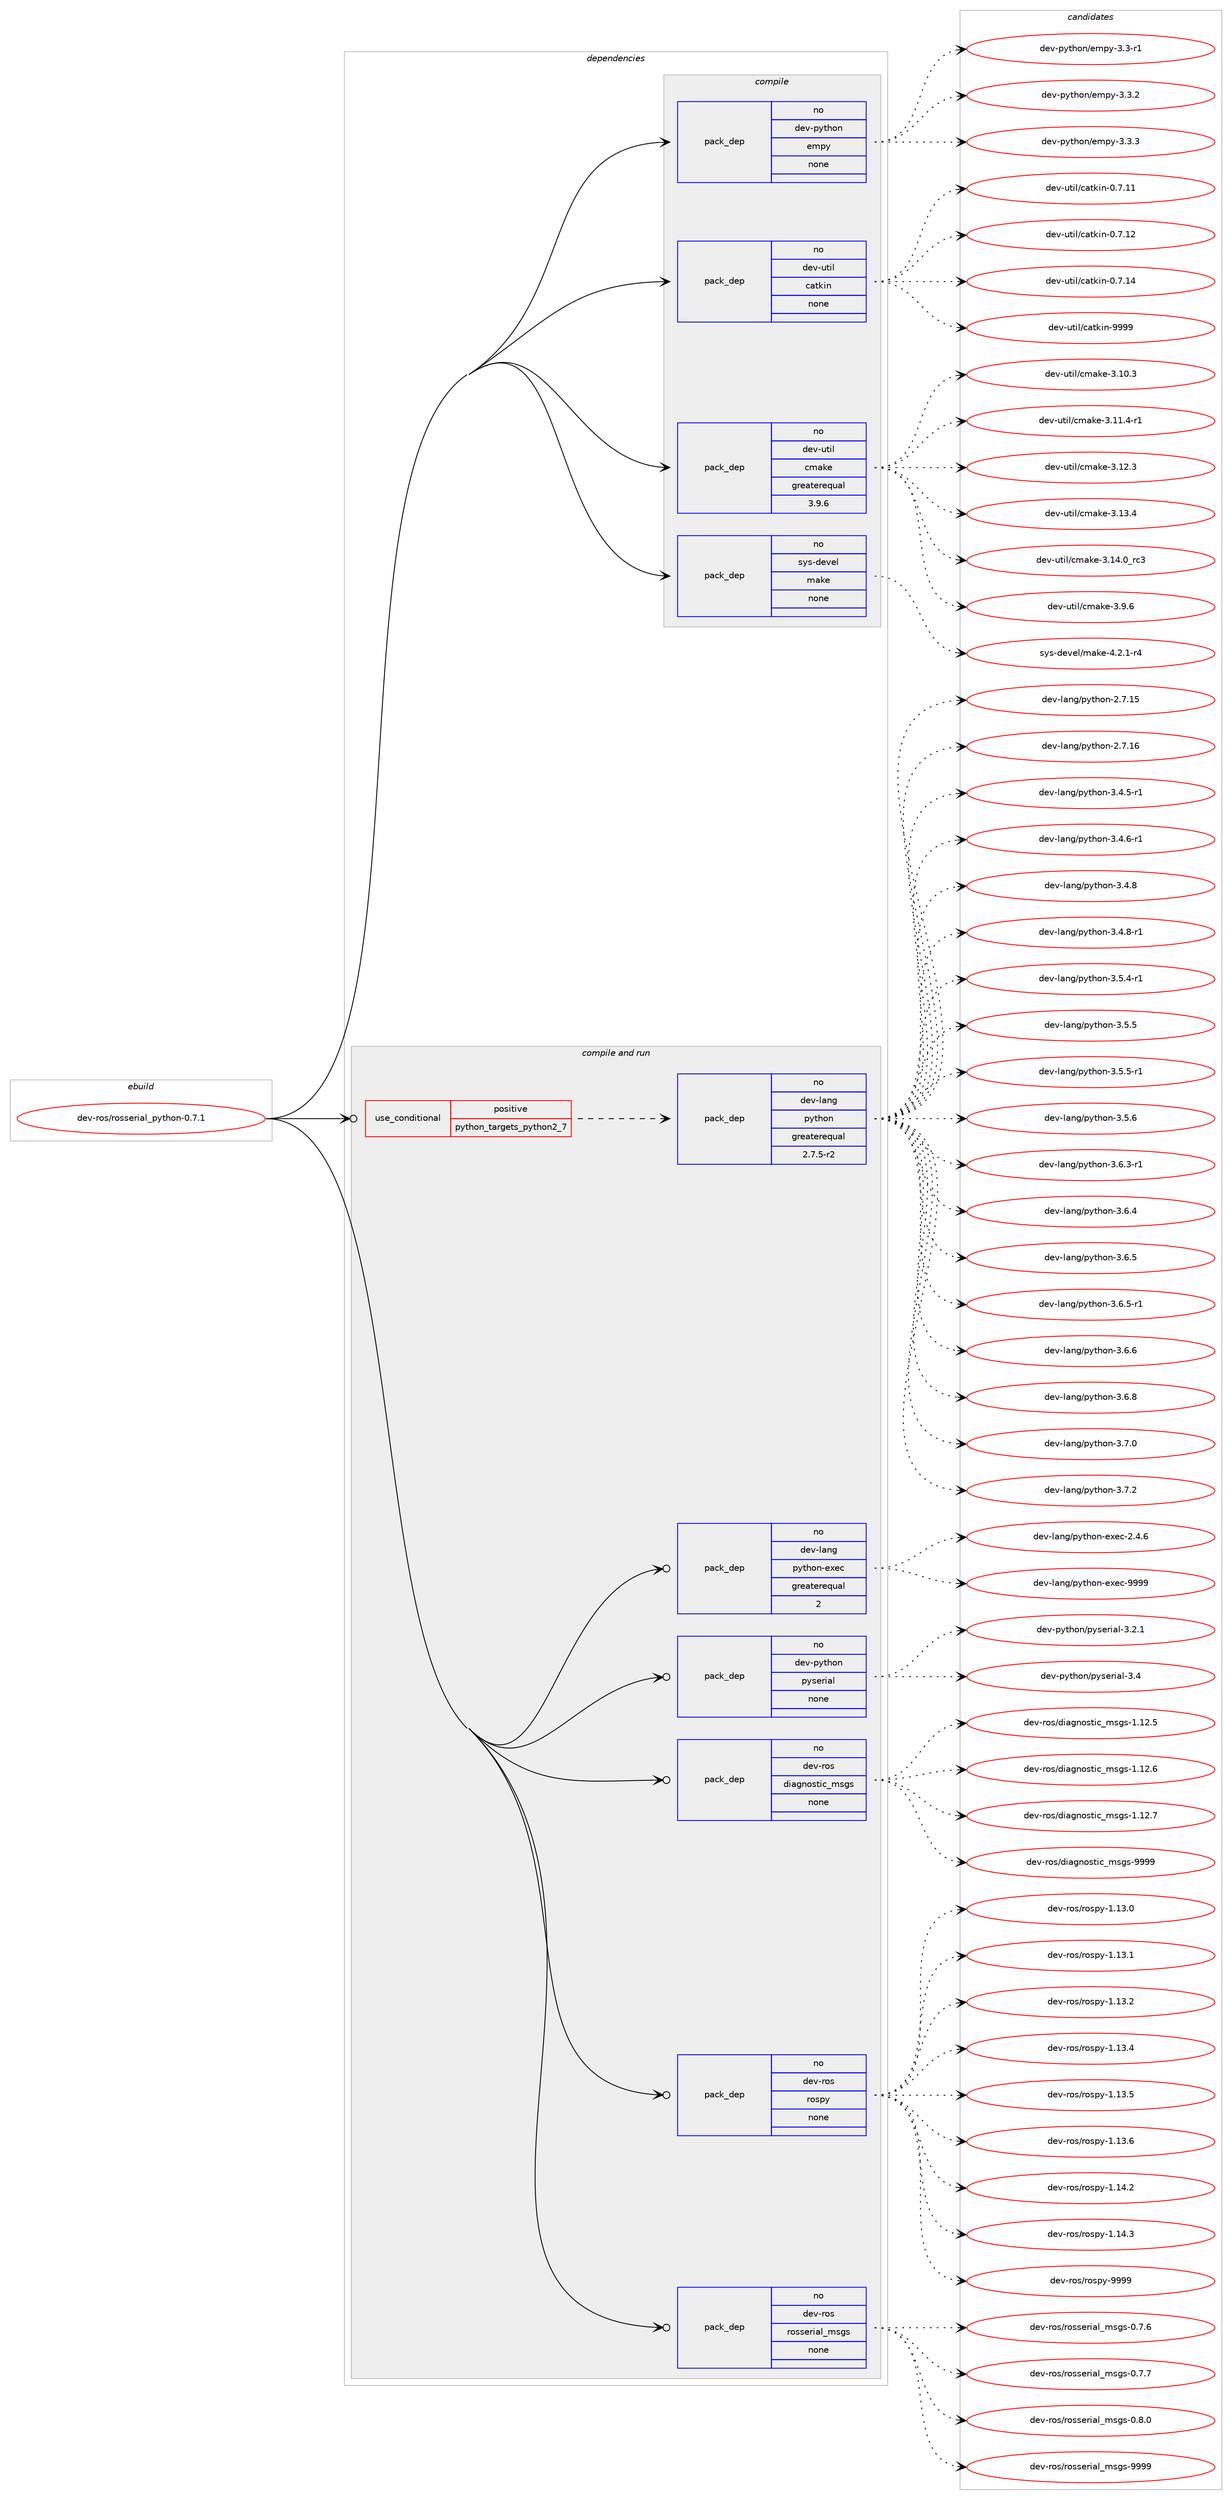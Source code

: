 digraph prolog {

# *************
# Graph options
# *************

newrank=true;
concentrate=true;
compound=true;
graph [rankdir=LR,fontname=Helvetica,fontsize=10,ranksep=1.5];#, ranksep=2.5, nodesep=0.2];
edge  [arrowhead=vee];
node  [fontname=Helvetica,fontsize=10];

# **********
# The ebuild
# **********

subgraph cluster_leftcol {
color=gray;
rank=same;
label=<<i>ebuild</i>>;
id [label="dev-ros/rosserial_python-0.7.1", color=red, width=4, href="../dev-ros/rosserial_python-0.7.1.svg"];
}

# ****************
# The dependencies
# ****************

subgraph cluster_midcol {
color=gray;
label=<<i>dependencies</i>>;
subgraph cluster_compile {
fillcolor="#eeeeee";
style=filled;
label=<<i>compile</i>>;
subgraph pack1053827 {
dependency1467491 [label=<<TABLE BORDER="0" CELLBORDER="1" CELLSPACING="0" CELLPADDING="4" WIDTH="220"><TR><TD ROWSPAN="6" CELLPADDING="30">pack_dep</TD></TR><TR><TD WIDTH="110">no</TD></TR><TR><TD>dev-python</TD></TR><TR><TD>empy</TD></TR><TR><TD>none</TD></TR><TR><TD></TD></TR></TABLE>>, shape=none, color=blue];
}
id:e -> dependency1467491:w [weight=20,style="solid",arrowhead="vee"];
subgraph pack1053828 {
dependency1467492 [label=<<TABLE BORDER="0" CELLBORDER="1" CELLSPACING="0" CELLPADDING="4" WIDTH="220"><TR><TD ROWSPAN="6" CELLPADDING="30">pack_dep</TD></TR><TR><TD WIDTH="110">no</TD></TR><TR><TD>dev-util</TD></TR><TR><TD>catkin</TD></TR><TR><TD>none</TD></TR><TR><TD></TD></TR></TABLE>>, shape=none, color=blue];
}
id:e -> dependency1467492:w [weight=20,style="solid",arrowhead="vee"];
subgraph pack1053829 {
dependency1467493 [label=<<TABLE BORDER="0" CELLBORDER="1" CELLSPACING="0" CELLPADDING="4" WIDTH="220"><TR><TD ROWSPAN="6" CELLPADDING="30">pack_dep</TD></TR><TR><TD WIDTH="110">no</TD></TR><TR><TD>dev-util</TD></TR><TR><TD>cmake</TD></TR><TR><TD>greaterequal</TD></TR><TR><TD>3.9.6</TD></TR></TABLE>>, shape=none, color=blue];
}
id:e -> dependency1467493:w [weight=20,style="solid",arrowhead="vee"];
subgraph pack1053830 {
dependency1467494 [label=<<TABLE BORDER="0" CELLBORDER="1" CELLSPACING="0" CELLPADDING="4" WIDTH="220"><TR><TD ROWSPAN="6" CELLPADDING="30">pack_dep</TD></TR><TR><TD WIDTH="110">no</TD></TR><TR><TD>sys-devel</TD></TR><TR><TD>make</TD></TR><TR><TD>none</TD></TR><TR><TD></TD></TR></TABLE>>, shape=none, color=blue];
}
id:e -> dependency1467494:w [weight=20,style="solid",arrowhead="vee"];
}
subgraph cluster_compileandrun {
fillcolor="#eeeeee";
style=filled;
label=<<i>compile and run</i>>;
subgraph cond390274 {
dependency1467495 [label=<<TABLE BORDER="0" CELLBORDER="1" CELLSPACING="0" CELLPADDING="4"><TR><TD ROWSPAN="3" CELLPADDING="10">use_conditional</TD></TR><TR><TD>positive</TD></TR><TR><TD>python_targets_python2_7</TD></TR></TABLE>>, shape=none, color=red];
subgraph pack1053831 {
dependency1467496 [label=<<TABLE BORDER="0" CELLBORDER="1" CELLSPACING="0" CELLPADDING="4" WIDTH="220"><TR><TD ROWSPAN="6" CELLPADDING="30">pack_dep</TD></TR><TR><TD WIDTH="110">no</TD></TR><TR><TD>dev-lang</TD></TR><TR><TD>python</TD></TR><TR><TD>greaterequal</TD></TR><TR><TD>2.7.5-r2</TD></TR></TABLE>>, shape=none, color=blue];
}
dependency1467495:e -> dependency1467496:w [weight=20,style="dashed",arrowhead="vee"];
}
id:e -> dependency1467495:w [weight=20,style="solid",arrowhead="odotvee"];
subgraph pack1053832 {
dependency1467497 [label=<<TABLE BORDER="0" CELLBORDER="1" CELLSPACING="0" CELLPADDING="4" WIDTH="220"><TR><TD ROWSPAN="6" CELLPADDING="30">pack_dep</TD></TR><TR><TD WIDTH="110">no</TD></TR><TR><TD>dev-lang</TD></TR><TR><TD>python-exec</TD></TR><TR><TD>greaterequal</TD></TR><TR><TD>2</TD></TR></TABLE>>, shape=none, color=blue];
}
id:e -> dependency1467497:w [weight=20,style="solid",arrowhead="odotvee"];
subgraph pack1053833 {
dependency1467498 [label=<<TABLE BORDER="0" CELLBORDER="1" CELLSPACING="0" CELLPADDING="4" WIDTH="220"><TR><TD ROWSPAN="6" CELLPADDING="30">pack_dep</TD></TR><TR><TD WIDTH="110">no</TD></TR><TR><TD>dev-python</TD></TR><TR><TD>pyserial</TD></TR><TR><TD>none</TD></TR><TR><TD></TD></TR></TABLE>>, shape=none, color=blue];
}
id:e -> dependency1467498:w [weight=20,style="solid",arrowhead="odotvee"];
subgraph pack1053834 {
dependency1467499 [label=<<TABLE BORDER="0" CELLBORDER="1" CELLSPACING="0" CELLPADDING="4" WIDTH="220"><TR><TD ROWSPAN="6" CELLPADDING="30">pack_dep</TD></TR><TR><TD WIDTH="110">no</TD></TR><TR><TD>dev-ros</TD></TR><TR><TD>diagnostic_msgs</TD></TR><TR><TD>none</TD></TR><TR><TD></TD></TR></TABLE>>, shape=none, color=blue];
}
id:e -> dependency1467499:w [weight=20,style="solid",arrowhead="odotvee"];
subgraph pack1053835 {
dependency1467500 [label=<<TABLE BORDER="0" CELLBORDER="1" CELLSPACING="0" CELLPADDING="4" WIDTH="220"><TR><TD ROWSPAN="6" CELLPADDING="30">pack_dep</TD></TR><TR><TD WIDTH="110">no</TD></TR><TR><TD>dev-ros</TD></TR><TR><TD>rospy</TD></TR><TR><TD>none</TD></TR><TR><TD></TD></TR></TABLE>>, shape=none, color=blue];
}
id:e -> dependency1467500:w [weight=20,style="solid",arrowhead="odotvee"];
subgraph pack1053836 {
dependency1467501 [label=<<TABLE BORDER="0" CELLBORDER="1" CELLSPACING="0" CELLPADDING="4" WIDTH="220"><TR><TD ROWSPAN="6" CELLPADDING="30">pack_dep</TD></TR><TR><TD WIDTH="110">no</TD></TR><TR><TD>dev-ros</TD></TR><TR><TD>rosserial_msgs</TD></TR><TR><TD>none</TD></TR><TR><TD></TD></TR></TABLE>>, shape=none, color=blue];
}
id:e -> dependency1467501:w [weight=20,style="solid",arrowhead="odotvee"];
}
subgraph cluster_run {
fillcolor="#eeeeee";
style=filled;
label=<<i>run</i>>;
}
}

# **************
# The candidates
# **************

subgraph cluster_choices {
rank=same;
color=gray;
label=<<i>candidates</i>>;

subgraph choice1053827 {
color=black;
nodesep=1;
choice1001011184511212111610411111047101109112121455146514511449 [label="dev-python/empy-3.3-r1", color=red, width=4,href="../dev-python/empy-3.3-r1.svg"];
choice1001011184511212111610411111047101109112121455146514650 [label="dev-python/empy-3.3.2", color=red, width=4,href="../dev-python/empy-3.3.2.svg"];
choice1001011184511212111610411111047101109112121455146514651 [label="dev-python/empy-3.3.3", color=red, width=4,href="../dev-python/empy-3.3.3.svg"];
dependency1467491:e -> choice1001011184511212111610411111047101109112121455146514511449:w [style=dotted,weight="100"];
dependency1467491:e -> choice1001011184511212111610411111047101109112121455146514650:w [style=dotted,weight="100"];
dependency1467491:e -> choice1001011184511212111610411111047101109112121455146514651:w [style=dotted,weight="100"];
}
subgraph choice1053828 {
color=black;
nodesep=1;
choice1001011184511711610510847999711610710511045484655464949 [label="dev-util/catkin-0.7.11", color=red, width=4,href="../dev-util/catkin-0.7.11.svg"];
choice1001011184511711610510847999711610710511045484655464950 [label="dev-util/catkin-0.7.12", color=red, width=4,href="../dev-util/catkin-0.7.12.svg"];
choice1001011184511711610510847999711610710511045484655464952 [label="dev-util/catkin-0.7.14", color=red, width=4,href="../dev-util/catkin-0.7.14.svg"];
choice100101118451171161051084799971161071051104557575757 [label="dev-util/catkin-9999", color=red, width=4,href="../dev-util/catkin-9999.svg"];
dependency1467492:e -> choice1001011184511711610510847999711610710511045484655464949:w [style=dotted,weight="100"];
dependency1467492:e -> choice1001011184511711610510847999711610710511045484655464950:w [style=dotted,weight="100"];
dependency1467492:e -> choice1001011184511711610510847999711610710511045484655464952:w [style=dotted,weight="100"];
dependency1467492:e -> choice100101118451171161051084799971161071051104557575757:w [style=dotted,weight="100"];
}
subgraph choice1053829 {
color=black;
nodesep=1;
choice1001011184511711610510847991099710710145514649484651 [label="dev-util/cmake-3.10.3", color=red, width=4,href="../dev-util/cmake-3.10.3.svg"];
choice10010111845117116105108479910997107101455146494946524511449 [label="dev-util/cmake-3.11.4-r1", color=red, width=4,href="../dev-util/cmake-3.11.4-r1.svg"];
choice1001011184511711610510847991099710710145514649504651 [label="dev-util/cmake-3.12.3", color=red, width=4,href="../dev-util/cmake-3.12.3.svg"];
choice1001011184511711610510847991099710710145514649514652 [label="dev-util/cmake-3.13.4", color=red, width=4,href="../dev-util/cmake-3.13.4.svg"];
choice1001011184511711610510847991099710710145514649524648951149951 [label="dev-util/cmake-3.14.0_rc3", color=red, width=4,href="../dev-util/cmake-3.14.0_rc3.svg"];
choice10010111845117116105108479910997107101455146574654 [label="dev-util/cmake-3.9.6", color=red, width=4,href="../dev-util/cmake-3.9.6.svg"];
dependency1467493:e -> choice1001011184511711610510847991099710710145514649484651:w [style=dotted,weight="100"];
dependency1467493:e -> choice10010111845117116105108479910997107101455146494946524511449:w [style=dotted,weight="100"];
dependency1467493:e -> choice1001011184511711610510847991099710710145514649504651:w [style=dotted,weight="100"];
dependency1467493:e -> choice1001011184511711610510847991099710710145514649514652:w [style=dotted,weight="100"];
dependency1467493:e -> choice1001011184511711610510847991099710710145514649524648951149951:w [style=dotted,weight="100"];
dependency1467493:e -> choice10010111845117116105108479910997107101455146574654:w [style=dotted,weight="100"];
}
subgraph choice1053830 {
color=black;
nodesep=1;
choice1151211154510010111810110847109971071014552465046494511452 [label="sys-devel/make-4.2.1-r4", color=red, width=4,href="../sys-devel/make-4.2.1-r4.svg"];
dependency1467494:e -> choice1151211154510010111810110847109971071014552465046494511452:w [style=dotted,weight="100"];
}
subgraph choice1053831 {
color=black;
nodesep=1;
choice10010111845108971101034711212111610411111045504655464953 [label="dev-lang/python-2.7.15", color=red, width=4,href="../dev-lang/python-2.7.15.svg"];
choice10010111845108971101034711212111610411111045504655464954 [label="dev-lang/python-2.7.16", color=red, width=4,href="../dev-lang/python-2.7.16.svg"];
choice1001011184510897110103471121211161041111104551465246534511449 [label="dev-lang/python-3.4.5-r1", color=red, width=4,href="../dev-lang/python-3.4.5-r1.svg"];
choice1001011184510897110103471121211161041111104551465246544511449 [label="dev-lang/python-3.4.6-r1", color=red, width=4,href="../dev-lang/python-3.4.6-r1.svg"];
choice100101118451089711010347112121116104111110455146524656 [label="dev-lang/python-3.4.8", color=red, width=4,href="../dev-lang/python-3.4.8.svg"];
choice1001011184510897110103471121211161041111104551465246564511449 [label="dev-lang/python-3.4.8-r1", color=red, width=4,href="../dev-lang/python-3.4.8-r1.svg"];
choice1001011184510897110103471121211161041111104551465346524511449 [label="dev-lang/python-3.5.4-r1", color=red, width=4,href="../dev-lang/python-3.5.4-r1.svg"];
choice100101118451089711010347112121116104111110455146534653 [label="dev-lang/python-3.5.5", color=red, width=4,href="../dev-lang/python-3.5.5.svg"];
choice1001011184510897110103471121211161041111104551465346534511449 [label="dev-lang/python-3.5.5-r1", color=red, width=4,href="../dev-lang/python-3.5.5-r1.svg"];
choice100101118451089711010347112121116104111110455146534654 [label="dev-lang/python-3.5.6", color=red, width=4,href="../dev-lang/python-3.5.6.svg"];
choice1001011184510897110103471121211161041111104551465446514511449 [label="dev-lang/python-3.6.3-r1", color=red, width=4,href="../dev-lang/python-3.6.3-r1.svg"];
choice100101118451089711010347112121116104111110455146544652 [label="dev-lang/python-3.6.4", color=red, width=4,href="../dev-lang/python-3.6.4.svg"];
choice100101118451089711010347112121116104111110455146544653 [label="dev-lang/python-3.6.5", color=red, width=4,href="../dev-lang/python-3.6.5.svg"];
choice1001011184510897110103471121211161041111104551465446534511449 [label="dev-lang/python-3.6.5-r1", color=red, width=4,href="../dev-lang/python-3.6.5-r1.svg"];
choice100101118451089711010347112121116104111110455146544654 [label="dev-lang/python-3.6.6", color=red, width=4,href="../dev-lang/python-3.6.6.svg"];
choice100101118451089711010347112121116104111110455146544656 [label="dev-lang/python-3.6.8", color=red, width=4,href="../dev-lang/python-3.6.8.svg"];
choice100101118451089711010347112121116104111110455146554648 [label="dev-lang/python-3.7.0", color=red, width=4,href="../dev-lang/python-3.7.0.svg"];
choice100101118451089711010347112121116104111110455146554650 [label="dev-lang/python-3.7.2", color=red, width=4,href="../dev-lang/python-3.7.2.svg"];
dependency1467496:e -> choice10010111845108971101034711212111610411111045504655464953:w [style=dotted,weight="100"];
dependency1467496:e -> choice10010111845108971101034711212111610411111045504655464954:w [style=dotted,weight="100"];
dependency1467496:e -> choice1001011184510897110103471121211161041111104551465246534511449:w [style=dotted,weight="100"];
dependency1467496:e -> choice1001011184510897110103471121211161041111104551465246544511449:w [style=dotted,weight="100"];
dependency1467496:e -> choice100101118451089711010347112121116104111110455146524656:w [style=dotted,weight="100"];
dependency1467496:e -> choice1001011184510897110103471121211161041111104551465246564511449:w [style=dotted,weight="100"];
dependency1467496:e -> choice1001011184510897110103471121211161041111104551465346524511449:w [style=dotted,weight="100"];
dependency1467496:e -> choice100101118451089711010347112121116104111110455146534653:w [style=dotted,weight="100"];
dependency1467496:e -> choice1001011184510897110103471121211161041111104551465346534511449:w [style=dotted,weight="100"];
dependency1467496:e -> choice100101118451089711010347112121116104111110455146534654:w [style=dotted,weight="100"];
dependency1467496:e -> choice1001011184510897110103471121211161041111104551465446514511449:w [style=dotted,weight="100"];
dependency1467496:e -> choice100101118451089711010347112121116104111110455146544652:w [style=dotted,weight="100"];
dependency1467496:e -> choice100101118451089711010347112121116104111110455146544653:w [style=dotted,weight="100"];
dependency1467496:e -> choice1001011184510897110103471121211161041111104551465446534511449:w [style=dotted,weight="100"];
dependency1467496:e -> choice100101118451089711010347112121116104111110455146544654:w [style=dotted,weight="100"];
dependency1467496:e -> choice100101118451089711010347112121116104111110455146544656:w [style=dotted,weight="100"];
dependency1467496:e -> choice100101118451089711010347112121116104111110455146554648:w [style=dotted,weight="100"];
dependency1467496:e -> choice100101118451089711010347112121116104111110455146554650:w [style=dotted,weight="100"];
}
subgraph choice1053832 {
color=black;
nodesep=1;
choice1001011184510897110103471121211161041111104510112010199455046524654 [label="dev-lang/python-exec-2.4.6", color=red, width=4,href="../dev-lang/python-exec-2.4.6.svg"];
choice10010111845108971101034711212111610411111045101120101994557575757 [label="dev-lang/python-exec-9999", color=red, width=4,href="../dev-lang/python-exec-9999.svg"];
dependency1467497:e -> choice1001011184510897110103471121211161041111104510112010199455046524654:w [style=dotted,weight="100"];
dependency1467497:e -> choice10010111845108971101034711212111610411111045101120101994557575757:w [style=dotted,weight="100"];
}
subgraph choice1053833 {
color=black;
nodesep=1;
choice100101118451121211161041111104711212111510111410597108455146504649 [label="dev-python/pyserial-3.2.1", color=red, width=4,href="../dev-python/pyserial-3.2.1.svg"];
choice10010111845112121116104111110471121211151011141059710845514652 [label="dev-python/pyserial-3.4", color=red, width=4,href="../dev-python/pyserial-3.4.svg"];
dependency1467498:e -> choice100101118451121211161041111104711212111510111410597108455146504649:w [style=dotted,weight="100"];
dependency1467498:e -> choice10010111845112121116104111110471121211151011141059710845514652:w [style=dotted,weight="100"];
}
subgraph choice1053834 {
color=black;
nodesep=1;
choice100101118451141111154710010597103110111115116105999510911510311545494649504653 [label="dev-ros/diagnostic_msgs-1.12.5", color=red, width=4,href="../dev-ros/diagnostic_msgs-1.12.5.svg"];
choice100101118451141111154710010597103110111115116105999510911510311545494649504654 [label="dev-ros/diagnostic_msgs-1.12.6", color=red, width=4,href="../dev-ros/diagnostic_msgs-1.12.6.svg"];
choice100101118451141111154710010597103110111115116105999510911510311545494649504655 [label="dev-ros/diagnostic_msgs-1.12.7", color=red, width=4,href="../dev-ros/diagnostic_msgs-1.12.7.svg"];
choice10010111845114111115471001059710311011111511610599951091151031154557575757 [label="dev-ros/diagnostic_msgs-9999", color=red, width=4,href="../dev-ros/diagnostic_msgs-9999.svg"];
dependency1467499:e -> choice100101118451141111154710010597103110111115116105999510911510311545494649504653:w [style=dotted,weight="100"];
dependency1467499:e -> choice100101118451141111154710010597103110111115116105999510911510311545494649504654:w [style=dotted,weight="100"];
dependency1467499:e -> choice100101118451141111154710010597103110111115116105999510911510311545494649504655:w [style=dotted,weight="100"];
dependency1467499:e -> choice10010111845114111115471001059710311011111511610599951091151031154557575757:w [style=dotted,weight="100"];
}
subgraph choice1053835 {
color=black;
nodesep=1;
choice100101118451141111154711411111511212145494649514648 [label="dev-ros/rospy-1.13.0", color=red, width=4,href="../dev-ros/rospy-1.13.0.svg"];
choice100101118451141111154711411111511212145494649514649 [label="dev-ros/rospy-1.13.1", color=red, width=4,href="../dev-ros/rospy-1.13.1.svg"];
choice100101118451141111154711411111511212145494649514650 [label="dev-ros/rospy-1.13.2", color=red, width=4,href="../dev-ros/rospy-1.13.2.svg"];
choice100101118451141111154711411111511212145494649514652 [label="dev-ros/rospy-1.13.4", color=red, width=4,href="../dev-ros/rospy-1.13.4.svg"];
choice100101118451141111154711411111511212145494649514653 [label="dev-ros/rospy-1.13.5", color=red, width=4,href="../dev-ros/rospy-1.13.5.svg"];
choice100101118451141111154711411111511212145494649514654 [label="dev-ros/rospy-1.13.6", color=red, width=4,href="../dev-ros/rospy-1.13.6.svg"];
choice100101118451141111154711411111511212145494649524650 [label="dev-ros/rospy-1.14.2", color=red, width=4,href="../dev-ros/rospy-1.14.2.svg"];
choice100101118451141111154711411111511212145494649524651 [label="dev-ros/rospy-1.14.3", color=red, width=4,href="../dev-ros/rospy-1.14.3.svg"];
choice10010111845114111115471141111151121214557575757 [label="dev-ros/rospy-9999", color=red, width=4,href="../dev-ros/rospy-9999.svg"];
dependency1467500:e -> choice100101118451141111154711411111511212145494649514648:w [style=dotted,weight="100"];
dependency1467500:e -> choice100101118451141111154711411111511212145494649514649:w [style=dotted,weight="100"];
dependency1467500:e -> choice100101118451141111154711411111511212145494649514650:w [style=dotted,weight="100"];
dependency1467500:e -> choice100101118451141111154711411111511212145494649514652:w [style=dotted,weight="100"];
dependency1467500:e -> choice100101118451141111154711411111511212145494649514653:w [style=dotted,weight="100"];
dependency1467500:e -> choice100101118451141111154711411111511212145494649514654:w [style=dotted,weight="100"];
dependency1467500:e -> choice100101118451141111154711411111511212145494649524650:w [style=dotted,weight="100"];
dependency1467500:e -> choice100101118451141111154711411111511212145494649524651:w [style=dotted,weight="100"];
dependency1467500:e -> choice10010111845114111115471141111151121214557575757:w [style=dotted,weight="100"];
}
subgraph choice1053836 {
color=black;
nodesep=1;
choice10010111845114111115471141111151151011141059710895109115103115454846554654 [label="dev-ros/rosserial_msgs-0.7.6", color=red, width=4,href="../dev-ros/rosserial_msgs-0.7.6.svg"];
choice10010111845114111115471141111151151011141059710895109115103115454846554655 [label="dev-ros/rosserial_msgs-0.7.7", color=red, width=4,href="../dev-ros/rosserial_msgs-0.7.7.svg"];
choice10010111845114111115471141111151151011141059710895109115103115454846564648 [label="dev-ros/rosserial_msgs-0.8.0", color=red, width=4,href="../dev-ros/rosserial_msgs-0.8.0.svg"];
choice100101118451141111154711411111511510111410597108951091151031154557575757 [label="dev-ros/rosserial_msgs-9999", color=red, width=4,href="../dev-ros/rosserial_msgs-9999.svg"];
dependency1467501:e -> choice10010111845114111115471141111151151011141059710895109115103115454846554654:w [style=dotted,weight="100"];
dependency1467501:e -> choice10010111845114111115471141111151151011141059710895109115103115454846554655:w [style=dotted,weight="100"];
dependency1467501:e -> choice10010111845114111115471141111151151011141059710895109115103115454846564648:w [style=dotted,weight="100"];
dependency1467501:e -> choice100101118451141111154711411111511510111410597108951091151031154557575757:w [style=dotted,weight="100"];
}
}

}
